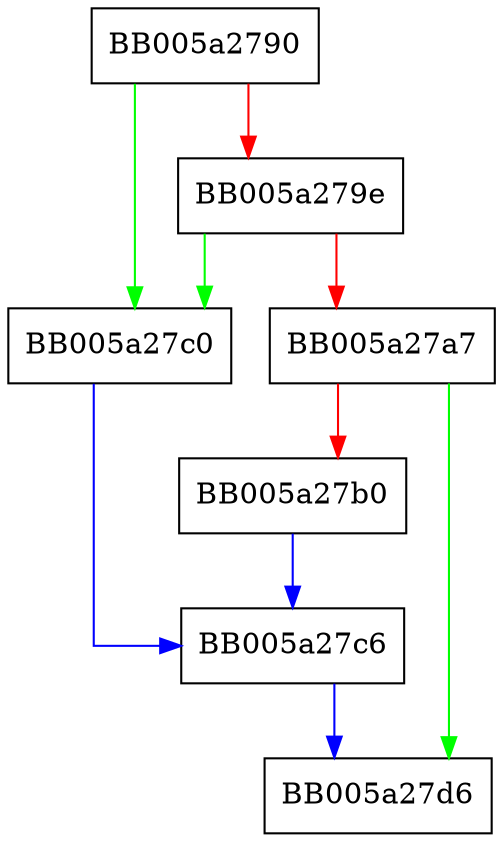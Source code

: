 digraph engine_unlocked_init {
  node [shape="box"];
  graph [splines=ortho];
  BB005a2790 -> BB005a27c0 [color="green"];
  BB005a2790 -> BB005a279e [color="red"];
  BB005a279e -> BB005a27c0 [color="green"];
  BB005a279e -> BB005a27a7 [color="red"];
  BB005a27a7 -> BB005a27d6 [color="green"];
  BB005a27a7 -> BB005a27b0 [color="red"];
  BB005a27b0 -> BB005a27c6 [color="blue"];
  BB005a27c0 -> BB005a27c6 [color="blue"];
  BB005a27c6 -> BB005a27d6 [color="blue"];
}